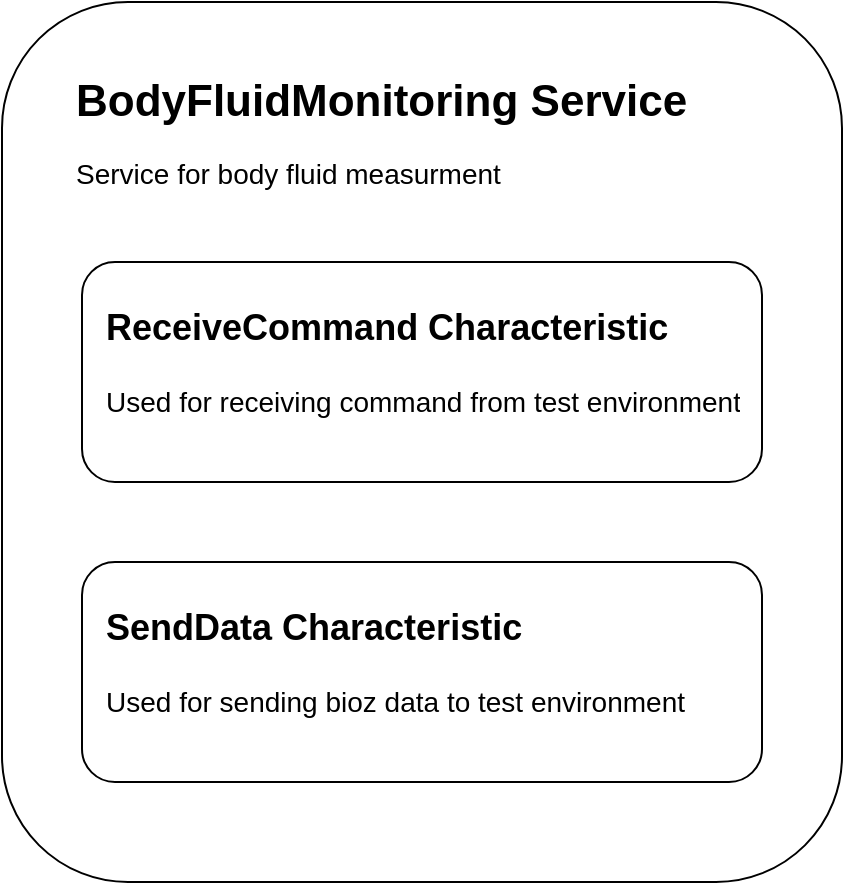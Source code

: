 <mxfile version="24.6.1" type="device">
  <diagram name="Page-1" id="LINKz1JwdtSpK36PXOOd">
    <mxGraphModel dx="1194" dy="750" grid="1" gridSize="10" guides="1" tooltips="1" connect="1" arrows="1" fold="1" page="1" pageScale="1" pageWidth="827" pageHeight="1169" math="0" shadow="0">
      <root>
        <mxCell id="0" />
        <mxCell id="1" parent="0" />
        <mxCell id="EldcwN1Um2N9qSZZrwmQ-1" value="" style="rounded=1;whiteSpace=wrap;html=1;" vertex="1" parent="1">
          <mxGeometry x="180" y="80" width="420" height="440" as="geometry" />
        </mxCell>
        <mxCell id="EldcwN1Um2N9qSZZrwmQ-3" value="&lt;span style=&quot;color: rgba(0, 0, 0, 0); font-family: monospace; font-size: 19.925px; text-align: start; white-space: pre; background-color: rgb(255, 255, 255);&quot;&gt;BodyFluidMonitoring&lt;/span&gt;" style="text;html=1;align=center;verticalAlign=middle;whiteSpace=wrap;rounded=0;" vertex="1" parent="1">
          <mxGeometry x="310" y="260" width="60" height="30" as="geometry" />
        </mxCell>
        <mxCell id="EldcwN1Um2N9qSZZrwmQ-7" value="&lt;h1 style=&quot;margin-top: 0px; font-size: 22px;&quot;&gt;BodyFluidMonitoring Service&lt;/h1&gt;&lt;p style=&quot;font-size: 14px;&quot;&gt;Service for body fluid measurment&lt;/p&gt;" style="text;html=1;whiteSpace=wrap;overflow=hidden;rounded=0;" vertex="1" parent="1">
          <mxGeometry x="215" y="110" width="350" height="120" as="geometry" />
        </mxCell>
        <mxCell id="EldcwN1Um2N9qSZZrwmQ-9" value="" style="rounded=1;whiteSpace=wrap;html=1;" vertex="1" parent="1">
          <mxGeometry x="220" y="210" width="340" height="110" as="geometry" />
        </mxCell>
        <mxCell id="EldcwN1Um2N9qSZZrwmQ-10" value="&lt;h1 style=&quot;margin-top: 0px;&quot;&gt;&lt;span style=&quot;font-size: 18px;&quot;&gt;ReceiveCommand Characteristic&lt;/span&gt;&lt;/h1&gt;&lt;p style=&quot;font-size: 14px;&quot;&gt;Used for receiving command from test environment&lt;/p&gt;" style="text;html=1;whiteSpace=wrap;overflow=hidden;rounded=0;" vertex="1" parent="1">
          <mxGeometry x="230" y="220" width="350" height="120" as="geometry" />
        </mxCell>
        <mxCell id="EldcwN1Um2N9qSZZrwmQ-11" value="" style="rounded=1;whiteSpace=wrap;html=1;" vertex="1" parent="1">
          <mxGeometry x="220" y="360" width="340" height="110" as="geometry" />
        </mxCell>
        <mxCell id="EldcwN1Um2N9qSZZrwmQ-12" value="&lt;h1 style=&quot;margin-top: 0px;&quot;&gt;&lt;span style=&quot;font-size: 18px;&quot;&gt;SendData Characteristic&lt;/span&gt;&lt;/h1&gt;&lt;p style=&quot;font-size: 14px;&quot;&gt;Used for sending bioz data to test environment&lt;/p&gt;" style="text;html=1;whiteSpace=wrap;overflow=hidden;rounded=0;" vertex="1" parent="1">
          <mxGeometry x="230" y="370" width="350" height="120" as="geometry" />
        </mxCell>
      </root>
    </mxGraphModel>
  </diagram>
</mxfile>
